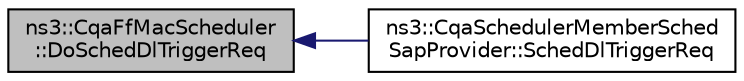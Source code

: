 digraph "ns3::CqaFfMacScheduler::DoSchedDlTriggerReq"
{
  edge [fontname="Helvetica",fontsize="10",labelfontname="Helvetica",labelfontsize="10"];
  node [fontname="Helvetica",fontsize="10",shape=record];
  rankdir="LR";
  Node1 [label="ns3::CqaFfMacScheduler\l::DoSchedDlTriggerReq",height=0.2,width=0.4,color="black", fillcolor="grey75", style="filled", fontcolor="black"];
  Node1 -> Node2 [dir="back",color="midnightblue",fontsize="10",style="solid"];
  Node2 [label="ns3::CqaSchedulerMemberSched\lSapProvider::SchedDlTriggerReq",height=0.2,width=0.4,color="black", fillcolor="white", style="filled",URL="$de/da2/classns3_1_1CqaSchedulerMemberSchedSapProvider.html#a1703258d77aa4653af04f43b2f294700"];
}
